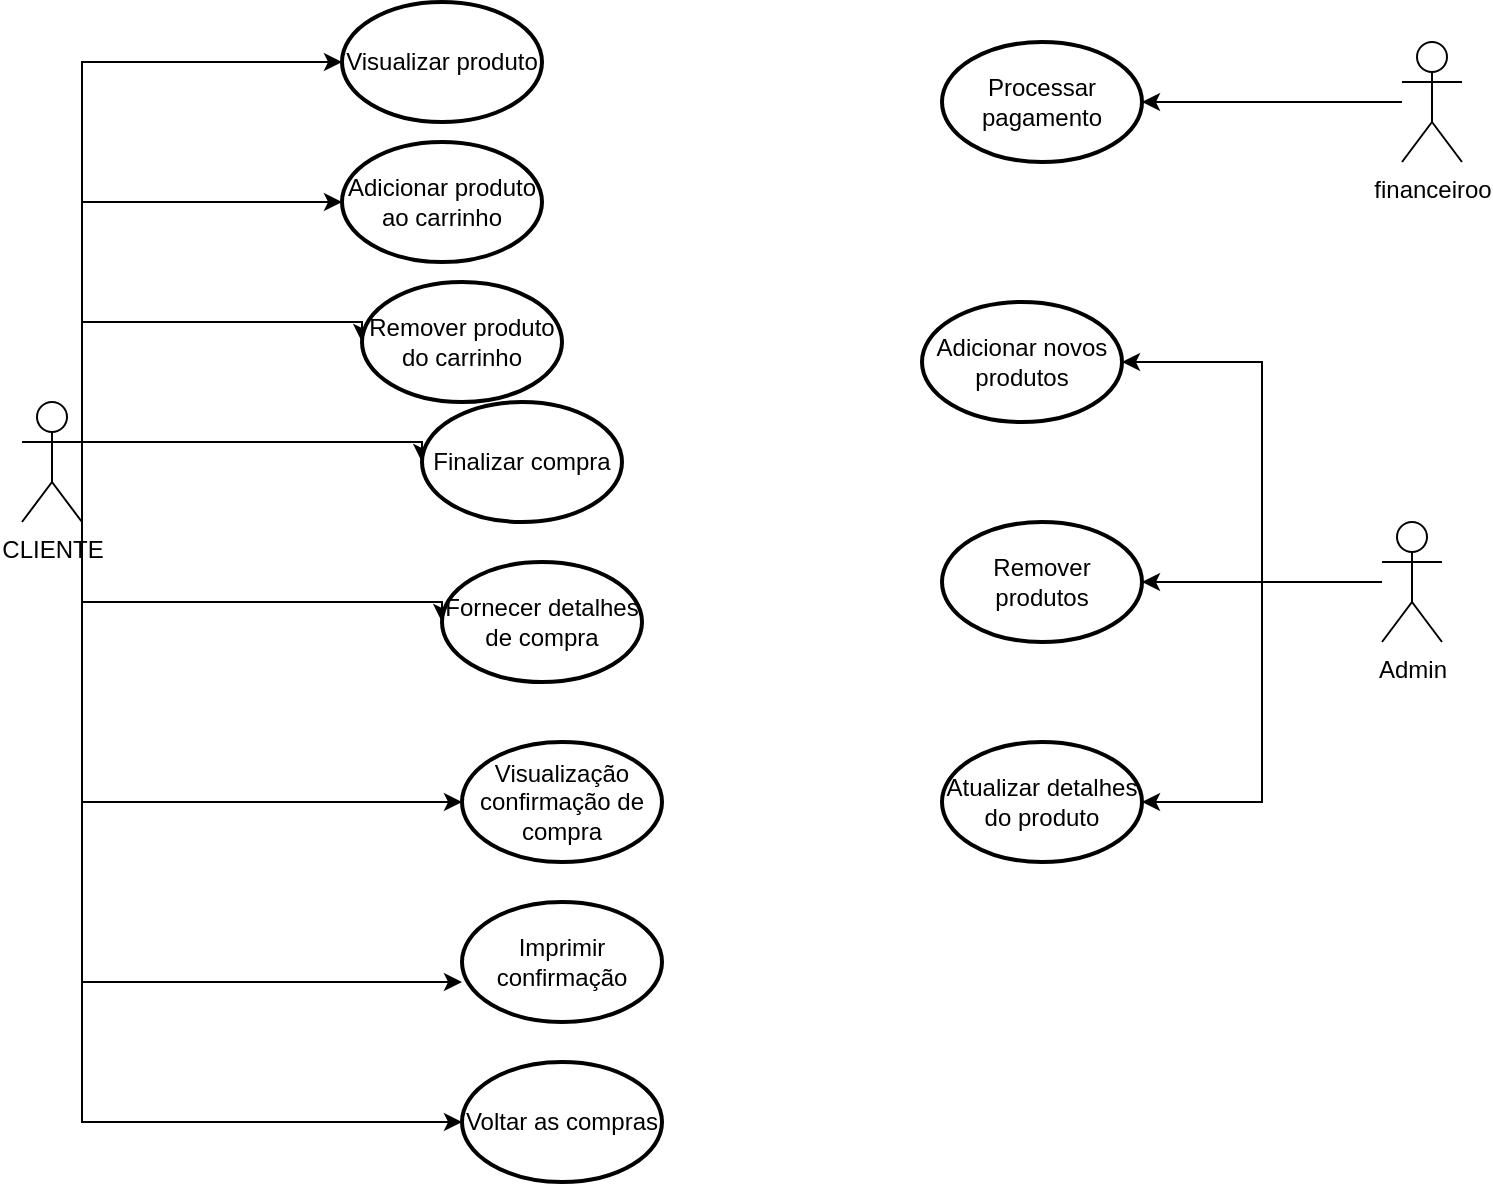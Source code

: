 <mxfile version="21.7.2" type="google">
  <diagram name="Página-1" id="3LpjBVGQBFtfow9uPVQE">
    <mxGraphModel grid="1" page="1" gridSize="10" guides="1" tooltips="1" connect="1" arrows="1" fold="1" pageScale="1" pageWidth="827" pageHeight="1169" math="0" shadow="0">
      <root>
        <mxCell id="0" />
        <mxCell id="1" parent="0" />
        <mxCell id="n0qT-9JZd2JD4EpgKRG7-26" style="edgeStyle=orthogonalEdgeStyle;rounded=0;orthogonalLoop=1;jettySize=auto;html=1;entryX=0;entryY=0.5;entryDx=0;entryDy=0;entryPerimeter=0;exitX=1;exitY=0.333;exitDx=0;exitDy=0;exitPerimeter=0;" edge="1" parent="1" source="n0qT-9JZd2JD4EpgKRG7-1" target="n0qT-9JZd2JD4EpgKRG7-8">
          <mxGeometry relative="1" as="geometry">
            <Array as="points">
              <mxPoint x="50" y="40" />
            </Array>
          </mxGeometry>
        </mxCell>
        <mxCell id="n0qT-9JZd2JD4EpgKRG7-27" style="edgeStyle=orthogonalEdgeStyle;rounded=0;orthogonalLoop=1;jettySize=auto;html=1;entryX=0;entryY=0.5;entryDx=0;entryDy=0;entryPerimeter=0;exitX=1;exitY=0.333;exitDx=0;exitDy=0;exitPerimeter=0;" edge="1" parent="1" source="n0qT-9JZd2JD4EpgKRG7-1" target="n0qT-9JZd2JD4EpgKRG7-7">
          <mxGeometry relative="1" as="geometry">
            <Array as="points">
              <mxPoint x="50" y="110" />
            </Array>
          </mxGeometry>
        </mxCell>
        <mxCell id="n0qT-9JZd2JD4EpgKRG7-28" style="edgeStyle=orthogonalEdgeStyle;rounded=0;orthogonalLoop=1;jettySize=auto;html=1;entryX=0;entryY=0.5;entryDx=0;entryDy=0;entryPerimeter=0;exitX=1;exitY=0.333;exitDx=0;exitDy=0;exitPerimeter=0;" edge="1" parent="1" source="n0qT-9JZd2JD4EpgKRG7-1" target="n0qT-9JZd2JD4EpgKRG7-3">
          <mxGeometry relative="1" as="geometry">
            <Array as="points">
              <mxPoint x="50" y="170" />
              <mxPoint x="190" y="170" />
            </Array>
          </mxGeometry>
        </mxCell>
        <mxCell id="n0qT-9JZd2JD4EpgKRG7-29" style="edgeStyle=orthogonalEdgeStyle;rounded=0;orthogonalLoop=1;jettySize=auto;html=1;entryX=0;entryY=0.5;entryDx=0;entryDy=0;entryPerimeter=0;exitX=1;exitY=0.333;exitDx=0;exitDy=0;exitPerimeter=0;" edge="1" parent="1" source="n0qT-9JZd2JD4EpgKRG7-1" target="n0qT-9JZd2JD4EpgKRG7-5">
          <mxGeometry relative="1" as="geometry">
            <Array as="points">
              <mxPoint x="220" y="230" />
            </Array>
          </mxGeometry>
        </mxCell>
        <mxCell id="n0qT-9JZd2JD4EpgKRG7-30" style="edgeStyle=orthogonalEdgeStyle;rounded=0;orthogonalLoop=1;jettySize=auto;html=1;entryX=0;entryY=0.5;entryDx=0;entryDy=0;entryPerimeter=0;exitX=1;exitY=1;exitDx=0;exitDy=0;exitPerimeter=0;" edge="1" parent="1" source="n0qT-9JZd2JD4EpgKRG7-1" target="n0qT-9JZd2JD4EpgKRG7-16">
          <mxGeometry relative="1" as="geometry">
            <Array as="points">
              <mxPoint x="50" y="310" />
              <mxPoint x="230" y="310" />
            </Array>
          </mxGeometry>
        </mxCell>
        <mxCell id="n0qT-9JZd2JD4EpgKRG7-31" style="edgeStyle=orthogonalEdgeStyle;rounded=0;orthogonalLoop=1;jettySize=auto;html=1;exitX=1;exitY=1;exitDx=0;exitDy=0;exitPerimeter=0;entryX=0;entryY=0.5;entryDx=0;entryDy=0;entryPerimeter=0;" edge="1" parent="1" source="n0qT-9JZd2JD4EpgKRG7-1" target="n0qT-9JZd2JD4EpgKRG7-14">
          <mxGeometry relative="1" as="geometry">
            <mxPoint x="35" y="510" as="targetPoint" />
            <Array as="points">
              <mxPoint x="50" y="570" />
            </Array>
          </mxGeometry>
        </mxCell>
        <mxCell id="n0qT-9JZd2JD4EpgKRG7-32" style="edgeStyle=orthogonalEdgeStyle;rounded=0;orthogonalLoop=1;jettySize=auto;html=1;entryX=0;entryY=0.5;entryDx=0;entryDy=0;entryPerimeter=0;exitX=1;exitY=1;exitDx=0;exitDy=0;exitPerimeter=0;" edge="1" parent="1" source="n0qT-9JZd2JD4EpgKRG7-1" target="n0qT-9JZd2JD4EpgKRG7-15">
          <mxGeometry relative="1" as="geometry">
            <mxPoint x="35" y="410" as="targetPoint" />
            <Array as="points">
              <mxPoint x="50" y="410" />
            </Array>
          </mxGeometry>
        </mxCell>
        <mxCell id="n0qT-9JZd2JD4EpgKRG7-33" style="edgeStyle=orthogonalEdgeStyle;rounded=0;orthogonalLoop=1;jettySize=auto;html=1;entryX=0;entryY=0.5;entryDx=0;entryDy=0;entryPerimeter=0;exitX=1;exitY=0.333;exitDx=0;exitDy=0;exitPerimeter=0;" edge="1" parent="1" source="n0qT-9JZd2JD4EpgKRG7-1">
          <mxGeometry relative="1" as="geometry">
            <mxPoint x="240" y="500" as="targetPoint" />
            <mxPoint x="35" y="280" as="sourcePoint" />
            <Array as="points">
              <mxPoint x="50" y="500" />
            </Array>
          </mxGeometry>
        </mxCell>
        <mxCell id="n0qT-9JZd2JD4EpgKRG7-1" value="CLIENTE" style="shape=umlActor;verticalLabelPosition=bottom;verticalAlign=top;html=1;" vertex="1" parent="1">
          <mxGeometry x="20" y="210" width="30" height="60" as="geometry" />
        </mxCell>
        <mxCell id="n0qT-9JZd2JD4EpgKRG7-3" value="Remover produto do carrinho" style="strokeWidth=2;html=1;shape=mxgraph.flowchart.start_1;whiteSpace=wrap;" vertex="1" parent="1">
          <mxGeometry x="190" y="150" width="100" height="60" as="geometry" />
        </mxCell>
        <mxCell id="n0qT-9JZd2JD4EpgKRG7-5" value="Finalizar compra" style="strokeWidth=2;html=1;shape=mxgraph.flowchart.start_1;whiteSpace=wrap;" vertex="1" parent="1">
          <mxGeometry x="220" y="210" width="100" height="60" as="geometry" />
        </mxCell>
        <mxCell id="n0qT-9JZd2JD4EpgKRG7-7" value="Adicionar produto ao carrinho" style="strokeWidth=2;html=1;shape=mxgraph.flowchart.start_1;whiteSpace=wrap;" vertex="1" parent="1">
          <mxGeometry x="180" y="80" width="100" height="60" as="geometry" />
        </mxCell>
        <mxCell id="n0qT-9JZd2JD4EpgKRG7-8" value="Visualizar produto" style="strokeWidth=2;html=1;shape=mxgraph.flowchart.start_1;whiteSpace=wrap;" vertex="1" parent="1">
          <mxGeometry x="180" y="10" width="100" height="60" as="geometry" />
        </mxCell>
        <mxCell id="n0qT-9JZd2JD4EpgKRG7-13" value="Imprimir confirmação" style="strokeWidth=2;html=1;shape=mxgraph.flowchart.start_1;whiteSpace=wrap;" vertex="1" parent="1">
          <mxGeometry x="240" y="460" width="100" height="60" as="geometry" />
        </mxCell>
        <mxCell id="n0qT-9JZd2JD4EpgKRG7-14" value="Voltar as compras" style="strokeWidth=2;html=1;shape=mxgraph.flowchart.start_1;whiteSpace=wrap;" vertex="1" parent="1">
          <mxGeometry x="240" y="540" width="100" height="60" as="geometry" />
        </mxCell>
        <mxCell id="n0qT-9JZd2JD4EpgKRG7-15" value="Visualização confirmação de compra" style="strokeWidth=2;html=1;shape=mxgraph.flowchart.start_1;whiteSpace=wrap;" vertex="1" parent="1">
          <mxGeometry x="240" y="380" width="100" height="60" as="geometry" />
        </mxCell>
        <mxCell id="n0qT-9JZd2JD4EpgKRG7-16" value="Fornecer detalhes de compra" style="strokeWidth=2;html=1;shape=mxgraph.flowchart.start_1;whiteSpace=wrap;" vertex="1" parent="1">
          <mxGeometry x="230" y="290" width="100" height="60" as="geometry" />
        </mxCell>
        <mxCell id="n0qT-9JZd2JD4EpgKRG7-35" value="Atualizar detalhes do produto" style="strokeWidth=2;html=1;shape=mxgraph.flowchart.start_1;whiteSpace=wrap;" vertex="1" parent="1">
          <mxGeometry x="480" y="380" width="100" height="60" as="geometry" />
        </mxCell>
        <mxCell id="n0qT-9JZd2JD4EpgKRG7-36" value="Remover produtos" style="strokeWidth=2;html=1;shape=mxgraph.flowchart.start_1;whiteSpace=wrap;" vertex="1" parent="1">
          <mxGeometry x="480" y="270" width="100" height="60" as="geometry" />
        </mxCell>
        <mxCell id="n0qT-9JZd2JD4EpgKRG7-37" value="Adicionar novos produtos" style="strokeWidth=2;html=1;shape=mxgraph.flowchart.start_1;whiteSpace=wrap;" vertex="1" parent="1">
          <mxGeometry x="470" y="160" width="100" height="60" as="geometry" />
        </mxCell>
        <mxCell id="n0qT-9JZd2JD4EpgKRG7-38" value="Processar pagamento" style="strokeWidth=2;html=1;shape=mxgraph.flowchart.start_1;whiteSpace=wrap;" vertex="1" parent="1">
          <mxGeometry x="480" y="30" width="100" height="60" as="geometry" />
        </mxCell>
        <mxCell id="n0qT-9JZd2JD4EpgKRG7-44" style="edgeStyle=orthogonalEdgeStyle;rounded=0;orthogonalLoop=1;jettySize=auto;html=1;entryX=1;entryY=0.5;entryDx=0;entryDy=0;entryPerimeter=0;" edge="1" parent="1" source="n0qT-9JZd2JD4EpgKRG7-39" target="n0qT-9JZd2JD4EpgKRG7-38">
          <mxGeometry relative="1" as="geometry" />
        </mxCell>
        <mxCell id="n0qT-9JZd2JD4EpgKRG7-39" value="financeiroo" style="shape=umlActor;verticalLabelPosition=bottom;verticalAlign=top;html=1;" vertex="1" parent="1">
          <mxGeometry x="710" y="30" width="30" height="60" as="geometry" />
        </mxCell>
        <mxCell id="n0qT-9JZd2JD4EpgKRG7-41" style="edgeStyle=orthogonalEdgeStyle;rounded=0;orthogonalLoop=1;jettySize=auto;html=1;entryX=1;entryY=0.5;entryDx=0;entryDy=0;entryPerimeter=0;" edge="1" parent="1" source="n0qT-9JZd2JD4EpgKRG7-40" target="n0qT-9JZd2JD4EpgKRG7-37">
          <mxGeometry relative="1" as="geometry">
            <Array as="points">
              <mxPoint x="640" y="300" />
              <mxPoint x="640" y="190" />
            </Array>
          </mxGeometry>
        </mxCell>
        <mxCell id="n0qT-9JZd2JD4EpgKRG7-42" style="edgeStyle=orthogonalEdgeStyle;rounded=0;orthogonalLoop=1;jettySize=auto;html=1;entryX=1;entryY=0.5;entryDx=0;entryDy=0;entryPerimeter=0;" edge="1" parent="1" source="n0qT-9JZd2JD4EpgKRG7-40" target="n0qT-9JZd2JD4EpgKRG7-36">
          <mxGeometry relative="1" as="geometry" />
        </mxCell>
        <mxCell id="n0qT-9JZd2JD4EpgKRG7-43" style="edgeStyle=orthogonalEdgeStyle;rounded=0;orthogonalLoop=1;jettySize=auto;html=1;entryX=1;entryY=0.5;entryDx=0;entryDy=0;entryPerimeter=0;" edge="1" parent="1" source="n0qT-9JZd2JD4EpgKRG7-40" target="n0qT-9JZd2JD4EpgKRG7-35">
          <mxGeometry relative="1" as="geometry" />
        </mxCell>
        <mxCell id="n0qT-9JZd2JD4EpgKRG7-40" value="Admin" style="shape=umlActor;verticalLabelPosition=bottom;verticalAlign=top;html=1;" vertex="1" parent="1">
          <mxGeometry x="700" y="270" width="30" height="60" as="geometry" />
        </mxCell>
      </root>
    </mxGraphModel>
  </diagram>
</mxfile>

